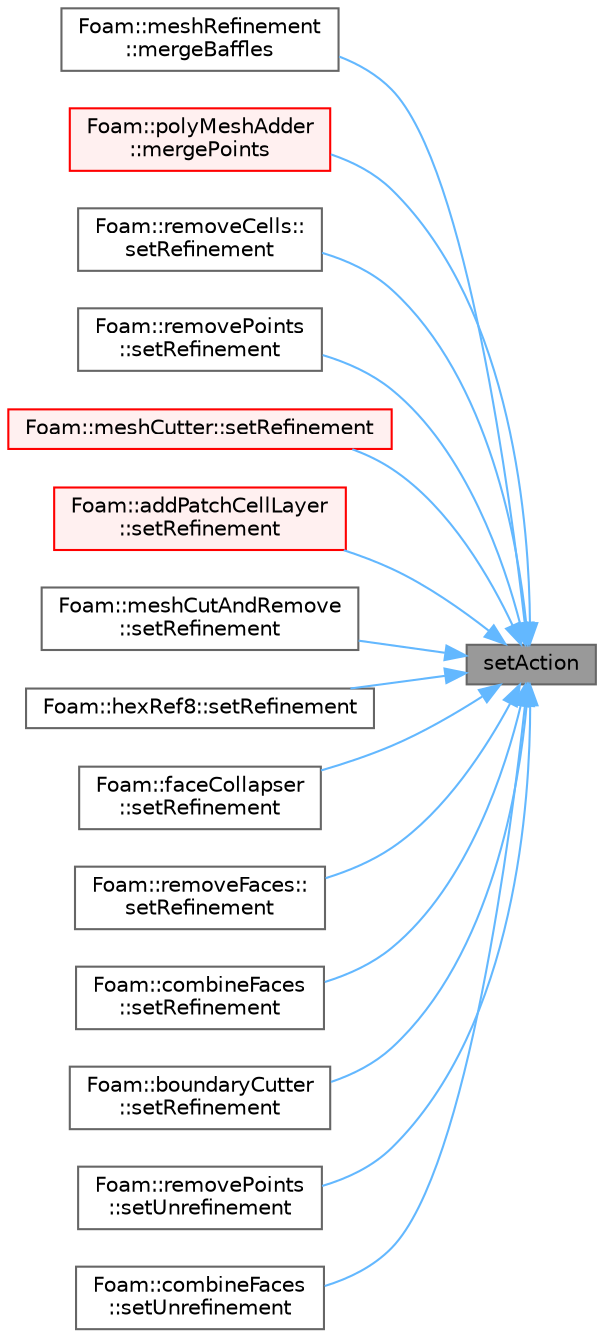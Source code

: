 digraph "setAction"
{
 // LATEX_PDF_SIZE
  bgcolor="transparent";
  edge [fontname=Helvetica,fontsize=10,labelfontname=Helvetica,labelfontsize=10];
  node [fontname=Helvetica,fontsize=10,shape=box,height=0.2,width=0.4];
  rankdir="RL";
  Node1 [id="Node000001",label="setAction",height=0.2,width=0.4,color="gray40", fillcolor="grey60", style="filled", fontcolor="black",tooltip=" "];
  Node1 -> Node2 [id="edge1_Node000001_Node000002",dir="back",color="steelblue1",style="solid",tooltip=" "];
  Node2 [id="Node000002",label="Foam::meshRefinement\l::mergeBaffles",height=0.2,width=0.4,color="grey40", fillcolor="white", style="filled",URL="$classFoam_1_1meshRefinement.html#a73f27eb53d6b6d02316a3fd17f5782b1",tooltip=" "];
  Node1 -> Node3 [id="edge2_Node000001_Node000003",dir="back",color="steelblue1",style="solid",tooltip=" "];
  Node3 [id="Node000003",label="Foam::polyMeshAdder\l::mergePoints",height=0.2,width=0.4,color="red", fillcolor="#FFF0F0", style="filled",URL="$classFoam_1_1polyMeshAdder.html#a4a56041144898b62dd90a030e2143d1a",tooltip=" "];
  Node1 -> Node5 [id="edge3_Node000001_Node000005",dir="back",color="steelblue1",style="solid",tooltip=" "];
  Node5 [id="Node000005",label="Foam::removeCells::\lsetRefinement",height=0.2,width=0.4,color="grey40", fillcolor="white", style="filled",URL="$classFoam_1_1removeCells.html#aa733ccb156972ae8e91e28782c0caf60",tooltip=" "];
  Node1 -> Node6 [id="edge4_Node000001_Node000006",dir="back",color="steelblue1",style="solid",tooltip=" "];
  Node6 [id="Node000006",label="Foam::removePoints\l::setRefinement",height=0.2,width=0.4,color="grey40", fillcolor="white", style="filled",URL="$classFoam_1_1removePoints.html#a9e4bbed42eb828caa39cf0e1c437bb88",tooltip=" "];
  Node1 -> Node7 [id="edge5_Node000001_Node000007",dir="back",color="steelblue1",style="solid",tooltip=" "];
  Node7 [id="Node000007",label="Foam::meshCutter::setRefinement",height=0.2,width=0.4,color="red", fillcolor="#FFF0F0", style="filled",URL="$classFoam_1_1meshCutter.html#ad6964ecaeb84631835d8a4e51bf706bb",tooltip=" "];
  Node1 -> Node9 [id="edge6_Node000001_Node000009",dir="back",color="steelblue1",style="solid",tooltip=" "];
  Node9 [id="Node000009",label="Foam::addPatchCellLayer\l::setRefinement",height=0.2,width=0.4,color="red", fillcolor="#FFF0F0", style="filled",URL="$classFoam_1_1addPatchCellLayer.html#a2c19ac1e0552b46875bfff3c02bfd222",tooltip=" "];
  Node1 -> Node11 [id="edge7_Node000001_Node000011",dir="back",color="steelblue1",style="solid",tooltip=" "];
  Node11 [id="Node000011",label="Foam::meshCutAndRemove\l::setRefinement",height=0.2,width=0.4,color="grey40", fillcolor="white", style="filled",URL="$classFoam_1_1meshCutAndRemove.html#ad6a2acdc12be8ac11fcb64607238e053",tooltip=" "];
  Node1 -> Node12 [id="edge8_Node000001_Node000012",dir="back",color="steelblue1",style="solid",tooltip=" "];
  Node12 [id="Node000012",label="Foam::hexRef8::setRefinement",height=0.2,width=0.4,color="grey40", fillcolor="white", style="filled",URL="$classFoam_1_1hexRef8.html#a59cb8a999be096950b6cc4f7c457426b",tooltip=" "];
  Node1 -> Node13 [id="edge9_Node000001_Node000013",dir="back",color="steelblue1",style="solid",tooltip=" "];
  Node13 [id="Node000013",label="Foam::faceCollapser\l::setRefinement",height=0.2,width=0.4,color="grey40", fillcolor="white", style="filled",URL="$classFoam_1_1faceCollapser.html#a4eb4757ecb940ebe87d1e45559d1bad1",tooltip=" "];
  Node1 -> Node14 [id="edge10_Node000001_Node000014",dir="back",color="steelblue1",style="solid",tooltip=" "];
  Node14 [id="Node000014",label="Foam::removeFaces::\lsetRefinement",height=0.2,width=0.4,color="grey40", fillcolor="white", style="filled",URL="$classFoam_1_1removeFaces.html#aa64a3bc5eb9317256be6646095e690d9",tooltip=" "];
  Node1 -> Node15 [id="edge11_Node000001_Node000015",dir="back",color="steelblue1",style="solid",tooltip=" "];
  Node15 [id="Node000015",label="Foam::combineFaces\l::setRefinement",height=0.2,width=0.4,color="grey40", fillcolor="white", style="filled",URL="$classFoam_1_1combineFaces.html#a67d2bb0d6cac2b27ae250df417ef6942",tooltip=" "];
  Node1 -> Node16 [id="edge12_Node000001_Node000016",dir="back",color="steelblue1",style="solid",tooltip=" "];
  Node16 [id="Node000016",label="Foam::boundaryCutter\l::setRefinement",height=0.2,width=0.4,color="grey40", fillcolor="white", style="filled",URL="$classFoam_1_1boundaryCutter.html#ae6930353f029f71d7726d9992c9538f9",tooltip=" "];
  Node1 -> Node17 [id="edge13_Node000001_Node000017",dir="back",color="steelblue1",style="solid",tooltip=" "];
  Node17 [id="Node000017",label="Foam::removePoints\l::setUnrefinement",height=0.2,width=0.4,color="grey40", fillcolor="white", style="filled",URL="$classFoam_1_1removePoints.html#a56023116300115f668b5a3d17c675fb0",tooltip=" "];
  Node1 -> Node18 [id="edge14_Node000001_Node000018",dir="back",color="steelblue1",style="solid",tooltip=" "];
  Node18 [id="Node000018",label="Foam::combineFaces\l::setUnrefinement",height=0.2,width=0.4,color="grey40", fillcolor="white", style="filled",URL="$classFoam_1_1combineFaces.html#a5e5e6cc1f97c15b7bffabbda6a33b863",tooltip=" "];
}
